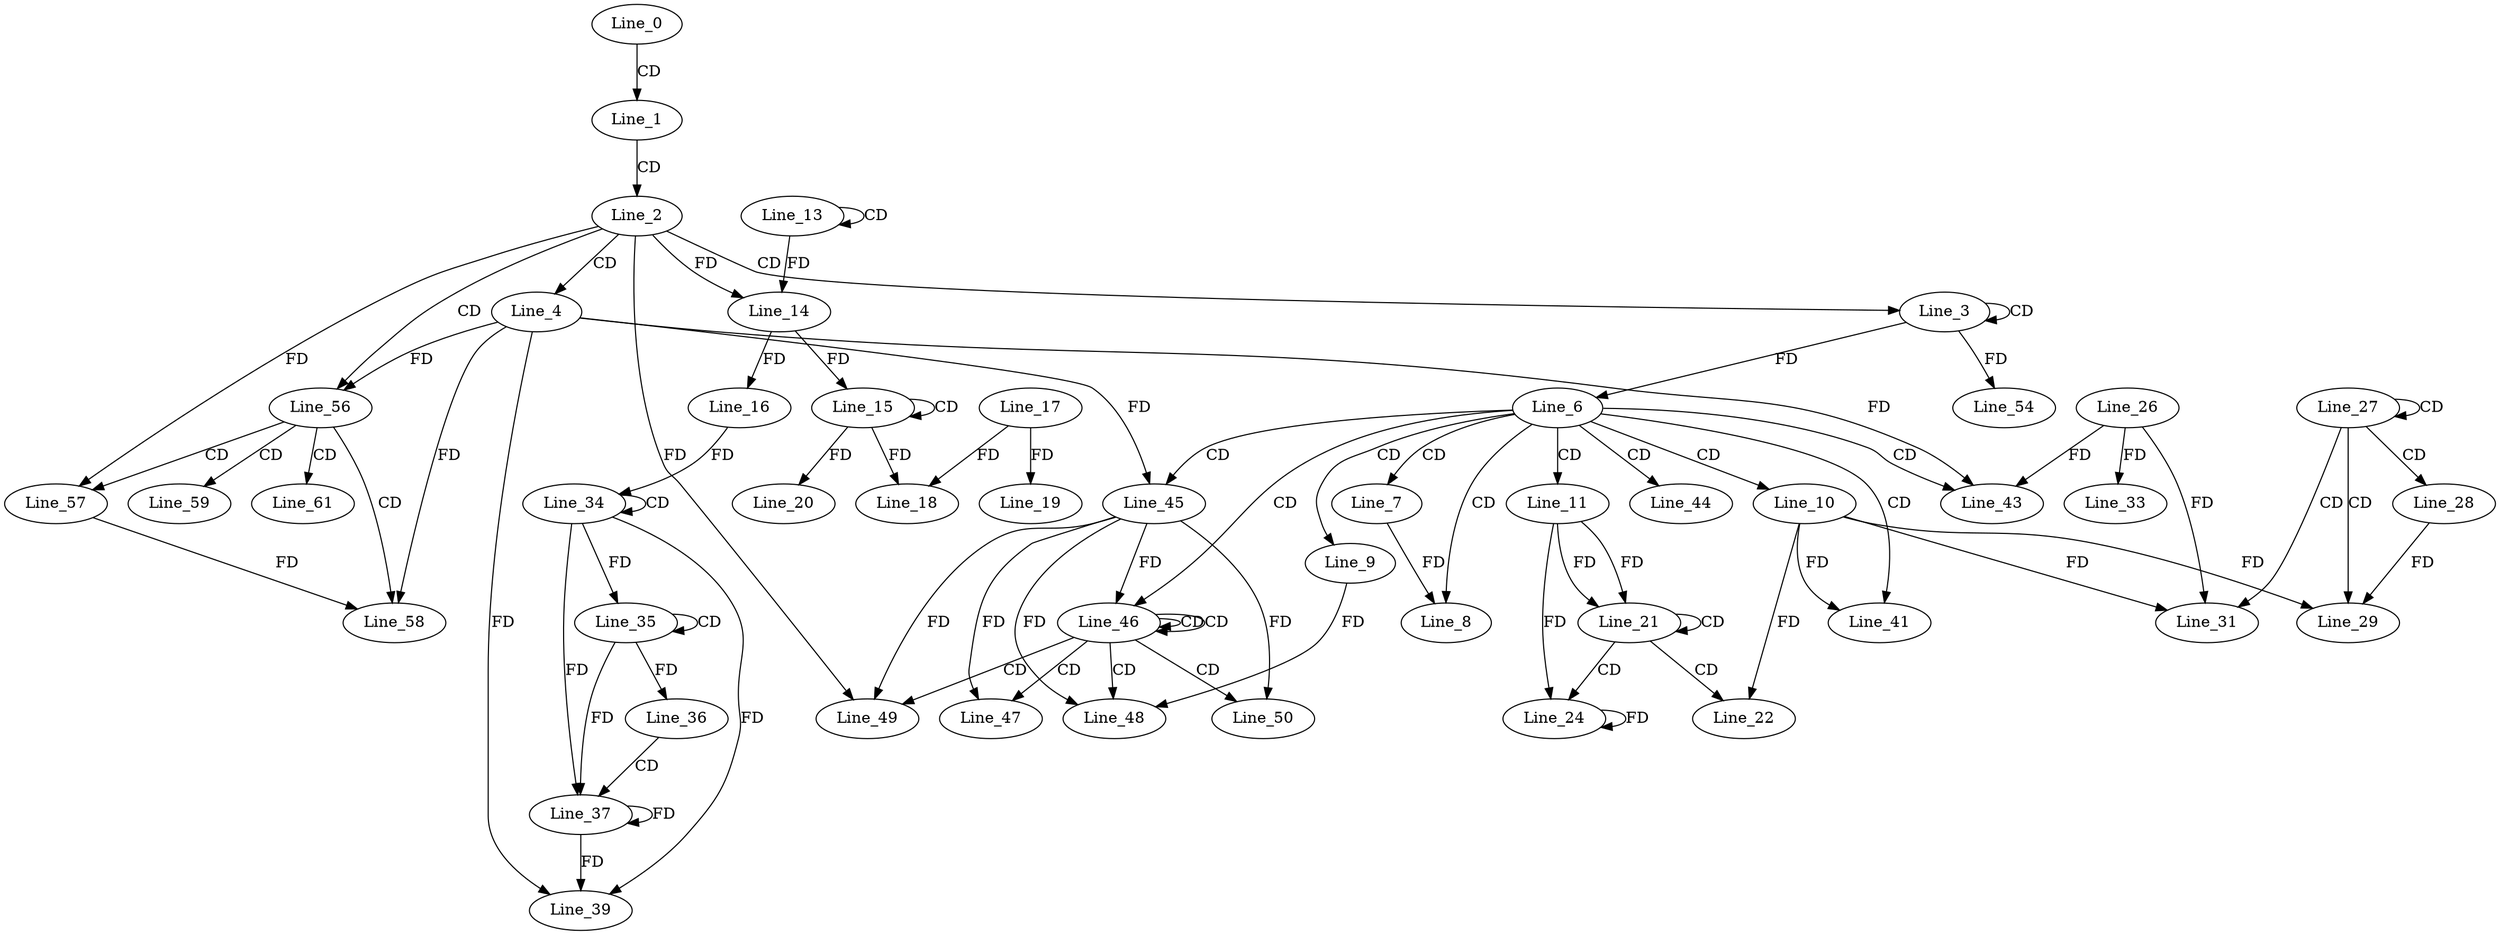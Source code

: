 digraph G {
  Line_0;
  Line_1;
  Line_2;
  Line_3;
  Line_3;
  Line_4;
  Line_6;
  Line_6;
  Line_6;
  Line_7;
  Line_8;
  Line_9;
  Line_10;
  Line_11;
  Line_13;
  Line_13;
  Line_14;
  Line_15;
  Line_15;
  Line_14;
  Line_16;
  Line_18;
  Line_17;
  Line_19;
  Line_20;
  Line_21;
  Line_21;
  Line_22;
  Line_24;
  Line_27;
  Line_27;
  Line_28;
  Line_29;
  Line_31;
  Line_26;
  Line_33;
  Line_34;
  Line_34;
  Line_16;
  Line_35;
  Line_35;
  Line_36;
  Line_37;
  Line_37;
  Line_39;
  Line_41;
  Line_43;
  Line_43;
  Line_43;
  Line_44;
  Line_45;
  Line_45;
  Line_46;
  Line_46;
  Line_46;
  Line_47;
  Line_47;
  Line_48;
  Line_49;
  Line_50;
  Line_50;
  Line_54;
  Line_56;
  Line_56;
  Line_57;
  Line_57;
  Line_58;
  Line_58;
  Line_59;
  Line_61;
  Line_0 -> Line_1 [ label="CD" ];
  Line_1 -> Line_2 [ label="CD" ];
  Line_2 -> Line_3 [ label="CD" ];
  Line_3 -> Line_3 [ label="CD" ];
  Line_2 -> Line_4 [ label="CD" ];
  Line_3 -> Line_6 [ label="FD" ];
  Line_6 -> Line_7 [ label="CD" ];
  Line_6 -> Line_8 [ label="CD" ];
  Line_7 -> Line_8 [ label="FD" ];
  Line_6 -> Line_9 [ label="CD" ];
  Line_6 -> Line_10 [ label="CD" ];
  Line_6 -> Line_11 [ label="CD" ];
  Line_13 -> Line_13 [ label="CD" ];
  Line_2 -> Line_14 [ label="FD" ];
  Line_13 -> Line_14 [ label="FD" ];
  Line_15 -> Line_15 [ label="CD" ];
  Line_14 -> Line_15 [ label="FD" ];
  Line_14 -> Line_16 [ label="FD" ];
  Line_15 -> Line_18 [ label="FD" ];
  Line_17 -> Line_18 [ label="FD" ];
  Line_17 -> Line_19 [ label="FD" ];
  Line_15 -> Line_20 [ label="FD" ];
  Line_11 -> Line_21 [ label="FD" ];
  Line_21 -> Line_21 [ label="CD" ];
  Line_11 -> Line_21 [ label="FD" ];
  Line_21 -> Line_22 [ label="CD" ];
  Line_10 -> Line_22 [ label="FD" ];
  Line_21 -> Line_24 [ label="CD" ];
  Line_11 -> Line_24 [ label="FD" ];
  Line_24 -> Line_24 [ label="FD" ];
  Line_27 -> Line_27 [ label="CD" ];
  Line_27 -> Line_28 [ label="CD" ];
  Line_27 -> Line_29 [ label="CD" ];
  Line_28 -> Line_29 [ label="FD" ];
  Line_10 -> Line_29 [ label="FD" ];
  Line_27 -> Line_31 [ label="CD" ];
  Line_26 -> Line_31 [ label="FD" ];
  Line_10 -> Line_31 [ label="FD" ];
  Line_26 -> Line_33 [ label="FD" ];
  Line_34 -> Line_34 [ label="CD" ];
  Line_16 -> Line_34 [ label="FD" ];
  Line_35 -> Line_35 [ label="CD" ];
  Line_34 -> Line_35 [ label="FD" ];
  Line_35 -> Line_36 [ label="FD" ];
  Line_36 -> Line_37 [ label="CD" ];
  Line_34 -> Line_37 [ label="FD" ];
  Line_37 -> Line_37 [ label="FD" ];
  Line_35 -> Line_37 [ label="FD" ];
  Line_4 -> Line_39 [ label="FD" ];
  Line_34 -> Line_39 [ label="FD" ];
  Line_37 -> Line_39 [ label="FD" ];
  Line_6 -> Line_41 [ label="CD" ];
  Line_10 -> Line_41 [ label="FD" ];
  Line_6 -> Line_43 [ label="CD" ];
  Line_4 -> Line_43 [ label="FD" ];
  Line_26 -> Line_43 [ label="FD" ];
  Line_6 -> Line_44 [ label="CD" ];
  Line_6 -> Line_45 [ label="CD" ];
  Line_4 -> Line_45 [ label="FD" ];
  Line_6 -> Line_46 [ label="CD" ];
  Line_46 -> Line_46 [ label="CD" ];
  Line_46 -> Line_46 [ label="CD" ];
  Line_45 -> Line_46 [ label="FD" ];
  Line_46 -> Line_47 [ label="CD" ];
  Line_45 -> Line_47 [ label="FD" ];
  Line_46 -> Line_48 [ label="CD" ];
  Line_9 -> Line_48 [ label="FD" ];
  Line_45 -> Line_48 [ label="FD" ];
  Line_46 -> Line_49 [ label="CD" ];
  Line_2 -> Line_49 [ label="FD" ];
  Line_45 -> Line_49 [ label="FD" ];
  Line_46 -> Line_50 [ label="CD" ];
  Line_45 -> Line_50 [ label="FD" ];
  Line_3 -> Line_54 [ label="FD" ];
  Line_2 -> Line_56 [ label="CD" ];
  Line_4 -> Line_56 [ label="FD" ];
  Line_56 -> Line_57 [ label="CD" ];
  Line_2 -> Line_57 [ label="FD" ];
  Line_56 -> Line_58 [ label="CD" ];
  Line_57 -> Line_58 [ label="FD" ];
  Line_4 -> Line_58 [ label="FD" ];
  Line_56 -> Line_59 [ label="CD" ];
  Line_56 -> Line_61 [ label="CD" ];
}
